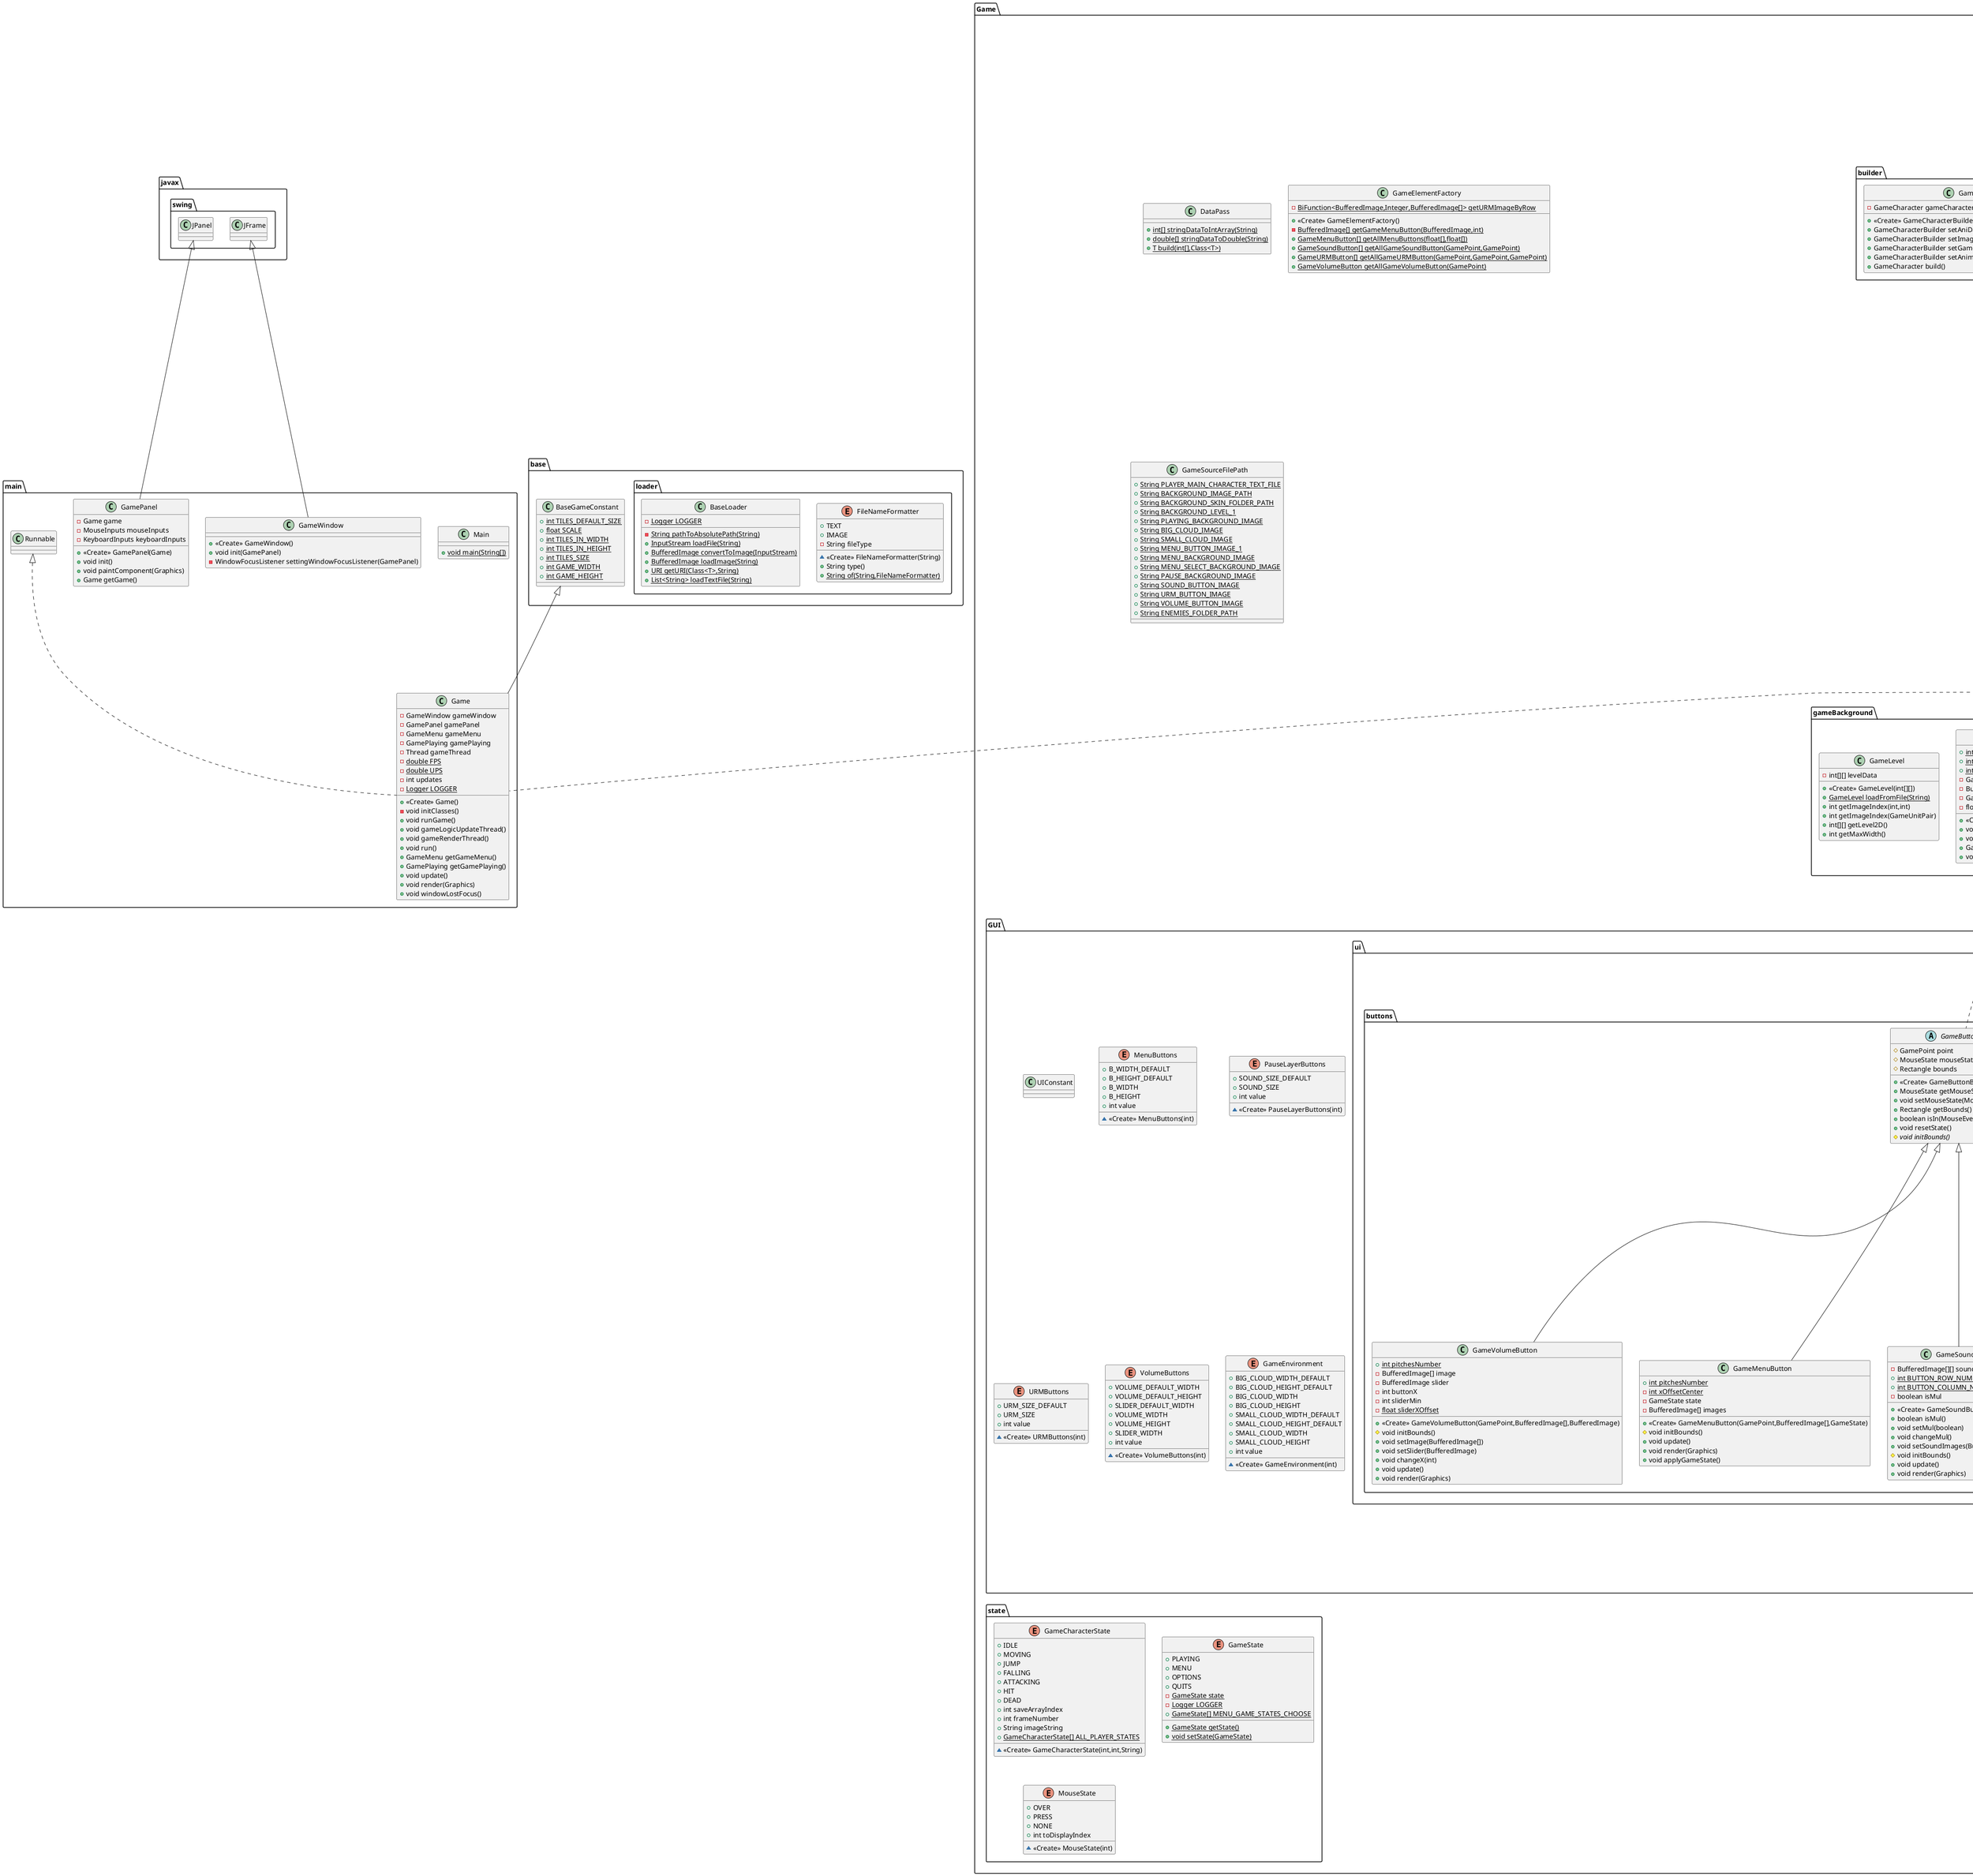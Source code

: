 @startuml
class main.Main {
+ {static} void main(String[])
}
enum base.loader.FileNameFormatter {
+  TEXT
+  IMAGE
- String fileType
~ <<Create>> FileNameFormatter(String)
+ String type()
+ {static} String of(String,FileNameFormatter)
}
class Game.DataPass {
+ {static} int[] stringDataToIntArray(String)
+ {static} double[] stringDataToDouble(String)
+ {static} T build(int[],Class<T>)
}
abstract class Game.GUI.GameStateBase {
# Game game
+ <<Create>> GameStateBase(Game)
+ Game getGame()
+ boolean isIn(MouseEvent,GameMenuButton)
}
class Game.GUI.ui.buttons.GameVolumeButton {
+ {static} int pitchesNumber
- BufferedImage[] image
- BufferedImage slider
- int buttonX
- int sliderMin
- {static} float sliderXOffset
+ <<Create>> GameVolumeButton(GamePoint,BufferedImage[],BufferedImage)
# void initBounds()
+ void setImage(BufferedImage[])
+ void setSlider(BufferedImage)
+ void changeX(int)
+ void update()
+ void render(Graphics)
}
enum Game.gameBase.GameCalculator {
+  ADD
+  SUB
+  MUL
+  DIV
+ {static} GameUnitPair calculate(int,int,GameCalculator,int)
+ {static} GameUnitPair calculate(int,int,GameCalculatorLambda)
}
class Game.Loader.ImageNamePath {
+ {static} String PLAYER_MAIN_CHARACTER
+ {static} String imagePath(String,String)
+ {static} String imagePath(String)
}
class Game.role.GameEnemy {
+ {static} int levelDataID
- {static} float drawXOffset
- {static} GameLevel levelData
- boolean firstUpdate
- GameCharacterABC player
- {static} float walkSpeed
+ <<Create>> GameEnemy()
+ <<Create>> GameEnemy(String,float,float,int)
+ <<Create>> GameEnemy(float,float,BufferedImage[][])
+ {static} void passLevelData(GameLevel)
+ {static} void passOffset(float)
+ void passPlayer(GameCharacterABC)
+ void update()
+ void render(Graphics)
+ void updatePosition()
- void moveX()
- void updateXPos()
- void updateYPos()
+ void setAnimationImage()
+ void setAnimationState()
}
class Game.gameBase.GamePoint {
+ <<Create>> GamePoint()
+ <<Create>> GamePoint(int,int)
+ <<Create>> GamePoint(float,float)
+ <<Create>> GamePoint(GameUnitPair)
+ <<Create>> GamePoint(Point)
+ {static} GamePoint buildGamePoint(int,int)
+ {static} GamePoint buildGamePoint(float,float)
+ {static} GamePoint buildGamePoint(GameUnitPair)
+ {static} GamePoint buildGamePoint(Point)
+ void addToX(float)
+ void subToX(float)
+ void mulToX(float)
+ void divToX(float)
+ void addToY(float)
+ void subToY(float)
+ void mulToY(float)
+ void divToY(float)
+ boolean equals(Object)
+ String toString()
+ {static} double distance(GameUnitPair,GameUnitPair)
+ {static} GamePoint add(GameUnitPair,GameUnitPair)
+ {static} GamePoint sub(GameUnitPair,GameUnitPair)
+ {static} GamePoint mul(GameUnitPair,GameUnitPair)
+ {static} double dot(GameUnitPair,GameUnitPair)
}
interface Game.PLUG.gameMath.GameLambda {
+ T func(T,T)
}
class Game.GUI.ui.GamePauseDisplayLayer {
- BufferedImage backgroundImage
- GamePlaying gamePlaying
- GameUnitPair bgWH
- GamePoint bgPoint
- GameSoundButton musicButton
- GameURMButton menuB
- GameVolumeButton volumeButtons
- List<GameButtonBase> allButtons
+ <<Create>> GamePauseDisplayLayer(GamePlaying)
- void createVolumeButtons()
- void createURMButton()
- void createSoundButton()
- void loadBackground()
+ void update()
+ void render(Graphics)
+ void mouseClicked(MouseEvent)
+ void mousePressed(MouseEvent)
+ void mouseReleased(MouseEvent)
+ void mouseEntered(MouseEvent)
+ void mouseExited(MouseEvent)
+ void mouseDragged(MouseEvent)
+ void mouseMoved(MouseEvent)
+ void keyTyped(KeyEvent)
+ void keyPressed(KeyEvent)
+ void keyReleased(KeyEvent)
}
class Game.GUI.ui.buttons.GameMenuButton {
+ {static} int pitchesNumber
- {static} int xOffsetCenter
- GameState state
- BufferedImage[] images
+ <<Create>> GameMenuButton(GamePoint,BufferedImage[],GameState)
# void initBounds()
+ void update()
+ void render(Graphics)
+ void applyGameState()
}
class Game.Loader.GameElementLoader {
+ GameCharacter gameCharacter()
+ {static} GameCharacter getTestingGameCharacter()
+ {static} GameCharacter getTestingGameCharacter(String)
+ {static} BufferedImage[] loadBackgroundSkinImageFromTextList(String)
+ {static} GameCharacter loadCharacterByPath(String)
+ {static} int[][] loadGameLevelData(String,int,int)
+ {static} ArrayList<GameEnemy> loadGameEnemyData(String,int,int,BufferedImage[][])
}
class main.GameWindow {
+ <<Create>> GameWindow()
+ void init(GamePanel)
- WindowFocusListener settingWindowFocusListener(GamePanel)
}
class Game.GUI.UIConstant {
}
enum Game.GUI.MenuButtons {
+  B_WIDTH_DEFAULT
+  B_HEIGHT_DEFAULT
+  B_WIDTH
+  B_HEIGHT
+ int value
~ <<Create>> MenuButtons(int)
}
enum Game.GUI.PauseLayerButtons {
+  SOUND_SIZE_DEFAULT
+  SOUND_SIZE
+ int value
~ <<Create>> PauseLayerButtons(int)
}
enum Game.GUI.URMButtons {
+  URM_SIZE_DEFAULT
+  URM_SIZE
+ int value
~ <<Create>> URMButtons(int)
}
enum Game.GUI.VolumeButtons {
+  VOLUME_DEFAULT_WIDTH
+  VOLUME_DEFAULT_HEIGHT
+  SLIDER_DEFAULT_WIDTH
+  VOLUME_WIDTH
+  VOLUME_HEIGHT
+  SLIDER_WIDTH
+ int value
~ <<Create>> VolumeButtons(int)
}
class Game.role.GameCharacter {
- {static} Logger LOGGER
- int[][] levelData
- GameLevel level
- float drawXOffset
+ <<Create>> GameCharacter()
+ <<Create>> GameCharacter(AniData,ImageScaleData,GamePlayerSpeedData)
+ void initWithPoint_testing(float,float)
+ void init(float,float)
+ void passOffset(float)
- void updateXPos()
- void updateYPos()
+ void updatePosition()
- void jump()
+ void render(Graphics)
+ void setAnimationImage()
+ void setAnimationState()
+ void setLevelData(int[][])
+ void setLevel(GameLevel)
+ void update()
}
enum Game.state.GameCharacterState {
+  IDLE
+  MOVING
+  JUMP
+  FALLING
+  ATTACKING
+  HIT
+  DEAD
+ int saveArrayIndex
+ int frameNumber
+ String imageString
+ {static} GameCharacterState[] ALL_PLAYER_STATES
~ <<Create>> GameCharacterState(int,int,String)
}
interface Game.PLUG.gameMath.GameCalculatorLambda {
+ int calculate(int)
}
class Game.GUI.ui.buttons.GameSoundButton {
- BufferedImage[][] soundImages
+ {static} int BUTTON_ROW_NUMBER
+ {static} int BUTTON_COLUMN_NUMBER
- boolean isMul
+ <<Create>> GameSoundButton(GamePoint)
+ boolean isMul()
+ void setMul(boolean)
+ void changeMul()
+ void setSoundImages(BufferedImage[][])
# void initBounds()
+ void update()
+ void render(Graphics)
}
class base.BaseGameConstant {
+ {static} int TILES_DEFAULT_SIZE
+ {static} float SCALE
+ {static} int TILES_IN_WIDTH
+ {static} int TILES_IN_HEIGHT
+ {static} int TILES_SIZE
+ {static} int GAME_WIDTH
+ {static} int GAME_HEIGHT
}
interface Game.PLUG.gameDrawer.GameRenderInterface {
+ void render(Graphics)
}
class Game.GUI.GamePlaying {
- {static} Logger LOGGER
- float leftBorder
- float rightBorder
- GameLevelManager gameLevelManager
- GameCharacter player
- GamePauseDisplayLayer gamePauseDisplayLayer
- boolean paused
- float xLevelOffset
- int levelTileWide
- int maxTileOffset
- int maxLevelOffset
- BufferedImage playingBackgroundImage
- int[] smallCloudPosArrayY
- int bigCloudNumber
- GameEnemyManager gameEnemyManager
+ <<Create>> GamePlaying(Game)
+ void setPaused(boolean)
+ void initClass()
+ GameCharacter getPlayer()
+ void windowLostFocus()
+ void update()
- void checkCloseToBorder()
+ void render(Graphics)
- void drawCloud(Graphics)
+ void mouseClicked(MouseEvent)
+ void mousePressed(MouseEvent)
+ void mouseReleased(MouseEvent)
+ void mouseEntered(MouseEvent)
+ void mouseExited(MouseEvent)
+ void mouseDragged(MouseEvent)
+ void mouseMoved(MouseEvent)
- void keyEventToPlayerMove(KeyEvent,boolean)
+ void keyTyped(KeyEvent)
+ void keyPressed(KeyEvent)
+ void keyReleased(KeyEvent)
}
class Game.GUI.ui.buttons.GameURMButton {
+ {static} int pitchesNumber
- BufferedImage[] image
+ <<Create>> GameURMButton(GamePoint,BufferedImage[])
+ void setImage(BufferedImage[])
+ void update()
+ void render(Graphics)
# void initBounds()
}
enum Game.GUI.GameEnvironment {
+  BIG_CLOUD_WIDTH_DEFAULT
+  BIG_CLOUD_HEIGHT_DEFAULT
+  BIG_CLOUD_WIDTH
+  BIG_CLOUD_HEIGHT
+  SMALL_CLOUD_WIDTH_DEFAULT
+  SMALL_CLOUD_HEIGHT_DEFAULT
+  SMALL_CLOUD_WIDTH
+  SMALL_CLOUD_HEIGHT
+ int value
~ <<Create>> GameEnvironment(int)
}
abstract class Game.role.ABC.BasicMoveABC {
+ {static} int HIT_BOX_WIDTH
+ {static} int HIT_BOX_HEIGHT
# GameCharacterState gameCharacterState
# boolean attacking
# GamePoint point
# float playerSpeed
# Direction direction
# int[] dirMove
# Rectangle2D.Float hitBox
# float airSpeed
# float gravity
# float jumpSpeed
# float fallSpeedAfterCollision
# boolean inAir
+ <<Create>> BasicMoveABC()
+ <<Create>> BasicMoveABC(GameCharacterState,GamePoint,Direction,boolean)
+ {abstract}void updatePosition()
# void initHitBox(GamePoint,int,int)
# void initHitBox()
# void updateHitBox()
+ Rectangle2D.Float getHitBox()
# void drawHitBox(Graphics,float)
# void resetInAir()
+ void setX(float)
+ void setY(float)
+ GamePoint getGamePoint()
+ void setXY(float,float)
# void setPlayerSpeed(float)
+ void setAttacking(boolean)
+ void setCharacterState(GameCharacterState)
+ void stopDirection()
+ void setDirection(Direction,boolean)
+ void setJump(boolean)
}
class logic.input.KeyboardInputs {
- Game game
+ <<Create>> KeyboardInputs(Game)
+ void keyTyped(KeyEvent)
+ void keyPressed(KeyEvent)
+ void keyReleased(KeyEvent)
}
class main.Game {
- GameWindow gameWindow
- GamePanel gamePanel
- GameMenu gameMenu
- GamePlaying gamePlaying
- Thread gameThread
- {static} double FPS
- {static} double UPS
- int updates
- {static} Logger LOGGER
+ <<Create>> Game()
- void initClasses()
+ void runGame()
+ void gameLogicUpdateThread()
+ void gameRenderThread()
+ void run()
+ GameMenu getGameMenu()
+ GamePlaying getGamePlaying()
+ void update()
+ void render(Graphics)
+ void windowLostFocus()
}
enum logic.input.Direction {
+  UP
+  DOWN
+  LEFT
+  RIGHT
+  NONE
+ String cmd
+ int index
~ <<Create>> Direction(String,int)
+ boolean isMoving()
}
class Game.gameBackground.GameEnemyManager {
- {static} Logger LOGGER
- GamePlaying gamePlaying
- BufferedImage[][] enemyImage
- List<GameEnemy> enemyArr
- GameCharacterABC player
+ <<Create>> GameEnemyManager(GamePlaying)
- void loadEnemyImage()
- void addEnemies()
+ {static} void passOffset(float)
+ {static} void passLevelData(GameLevel)
+ void passPlayer(GameCharacterABC)
+ void update()
+ void render(Graphics)
}
abstract class Game.GUI.ui.buttons.GameButtonBase {
# GamePoint point
# MouseState mouseState
# Rectangle bounds
+ <<Create>> GameButtonBase(GamePoint)
+ MouseState getMouseState()
+ void setMouseState(MouseState)
+ Rectangle getBounds()
+ boolean isIn(MouseEvent)
+ void resetState()
# {abstract}void initBounds()
}
class Game.GameElementFactory {
- {static} BiFunction<BufferedImage,Integer,BufferedImage[]> getURMImageByRow
+ <<Create>> GameElementFactory()
- {static} BufferedImage[] getGameMenuButton(BufferedImage,int)
+ {static} GameMenuButton[] getAllMenuButtons(float[],float[])
+ {static} GameSoundButton[] getAllGameSoundButton(GamePoint,GamePoint)
+ {static} GameURMButton[] getAllGameURMButton(GamePoint,GamePoint,GamePoint)
+ {static} GameVolumeButton getAllGameVolumeButton(GamePoint)
}
enum Game.role.GameEnemyType {
+  ENEMY_TYPE_1
}
abstract class Game.role.ABC.GameEnemyABC {
- int enemyType
# {static} float ATTACK_DISTANCE
# {static} float SEE_DISTANCE
+ <<Create>> GameEnemyABC()
+ <<Create>> GameEnemyABC(int)
+ <<Create>> GameEnemyABC(AniData,ImageScaleData,GamePlayerSpeedData,int)
+ int getEnemyType()
+ void setEnemyType(int)
+ void update()
+ int getAniIndex()
# void newEnemyState(GameCharacterState)
+ GameCharacterState getEnemyState()
# void changeDirection()
# void turnTowardsPlayer(GameCharacterABC)
# boolean isPlayerInRange(GameCharacterABC)
# boolean isPlayerCloseForAttack(GameCharacterABC)
# boolean canSeePlayer(GameLevel,GameCharacterABC)
# void updateAnimationTick()
}
class logic.Controller.GameHelpMethods {
- {static} boolean outOfWindow(float,float,float)
- {static} boolean IsSolid(float,float,GameLevel)
+ {static} boolean IsTileSolid(float,float,GameLevel,boolean)
+ {static} boolean canMoveHere(GamePoint,float,float,GameLevel)
+ {static} boolean isOnTheFloor(GamePoint,float,float,GameLevel)
+ {static} boolean isFloor(GamePoint,float,float,GameLevel)
+ {static} boolean isAllTileWalkable(int,int,GameLevel,int)
+ {static} boolean isSightClear(GameLevel,GameCharacterABC,GameCharacterABC)
}
class logic.input.MouseInputs {
- Game game
+ <<Create>> MouseInputs(Game)
+ void mouseDragged(MouseEvent)
+ void mouseMoved(MouseEvent)
+ void mouseClicked(MouseEvent)
+ void mousePressed(MouseEvent)
+ void mouseReleased(MouseEvent)
+ void mouseEntered(MouseEvent)
+ void mouseExited(MouseEvent)
}
enum Game.state.GameState {
+  PLAYING
+  MENU
+  OPTIONS
+  QUITS
- {static} GameState state
- {static} Logger LOGGER
+ {static} GameState[] MENU_GAME_STATES_CHOOSE
+ {static} GameState getState()
+ {static} void setState(GameState)
}
class Game.GameSourceFilePath {
+ {static} String PLAYER_MAIN_CHARACTER_TEXT_FILE
+ {static} String BACKGROUND_IMAGE_PATH
+ {static} String BACKGROUND_SKIN_FOLDER_PATH
+ {static} String BACKGROUND_LEVEL_1
+ {static} String PLAYING_BACKGROUND_IMAGE
+ {static} String BIG_CLOUD_IMAGE
+ {static} String SMALL_CLOUD_IMAGE
+ {static} String MENU_BUTTON_IMAGE_1
+ {static} String MENU_BACKGROUND_IMAGE
+ {static} String MENU_SELECT_BACKGROUND_IMAGE
+ {static} String PAUSE_BACKGROUND_IMAGE
+ {static} String SOUND_BUTTON_IMAGE
+ {static} String URM_BUTTON_IMAGE
+ {static} String VOLUME_BUTTON_IMAGE
+ {static} String ENEMIES_FOLDER_PATH
}
class Game.gameBackground.GameLevelManager {
+ {static} int HEIGHT_BLOCK_NUM
+ {static} int WIDTH_BLOCK_NUM
+ {static} int PIXEL
- Game game
- BufferedImage[] bgMapImage
- GameLevel gameLevel1
- float drawXOffset
+ <<Create>> GameLevelManager(Game)
+ void passOffset(float)
+ void render(Graphics)
+ GameLevel getGameLevel()
+ void update()
}
interface Game.PLUG.gameDrawer.GameUpdateInterface {
+ void update()
}
class Game.Loader.ImageLoader {
- {static} BiFunction<String,Integer,BufferedImage> loadImageLambda
+ {static} BufferedImage loadImage(String,String)
+ {static} BufferedImage loadImage(String)
- {static} BufferedImage[] loadCharacterImageByState(String,GameCharacterState)
+ {static} BufferedImage[][] loadCharacterImage(String,int,int)
+ {static} BufferedImage[] loadBackgroundImage(String,int,int,int)
}
interface Game.PLUG.gameDrawer.GameRenderOffsetPass {
~ void passOffset(float)
}
class main.GamePanel {
- Game game
- MouseInputs mouseInputs
- KeyboardInputs keyboardInputs
+ <<Create>> GamePanel(Game)
+ void init()
+ void paintComponent(Graphics)
+ Game getGame()
}
class Game.gameBackground.GameLevel {
- int[][] levelData
+ <<Create>> GameLevel(int[][])
+ {static} GameLevel loadFromFile(String)
+ int getImageIndex(int,int)
+ int getImageIndex(GameUnitPair)
+ int[][] getLevel2D()
+ int getMaxWidth()
}
class Game.GUI.GameMenu {
- {static} int MENU_BUTTON_NUMBER
- GameMenuButton[] buttons
- BufferedImage backgroundImage
- GameUnitPair menuWH
- GamePoint menuBgPoint
- {static} float[] xMenuArray
- {static} float[] yMenuArray
+ <<Create>> GameMenu(Game)
- void loadGameMenuSelectBackgroundImage()
- void loadGameMenuBackgroundImage()
- void loadGameMenuButton()
+ void render(Graphics)
+ void update()
+ void mouseClicked(MouseEvent)
+ void mousePressed(MouseEvent)
+ void mouseReleased(MouseEvent)
- void resetButtons()
+ void mouseEntered(MouseEvent)
+ void mouseExited(MouseEvent)
+ void mouseDragged(MouseEvent)
+ void mouseMoved(MouseEvent)
+ void keyTyped(KeyEvent)
+ void keyPressed(KeyEvent)
+ void keyReleased(KeyEvent)
}
class Game.gameBase.GameUnitPair {
+ float x
+ <<Create>> GameUnitPair()
+ <<Create>> GameUnitPair(int,int)
+ <<Create>> GameUnitPair(float,float)
+ <<Create>> GameUnitPair(Point)
+ <<Create>> GameUnitPair(GameUnitPair)
+ {static} GameUnitPair buildGameUnitPair(int,int)
+ {static} GameUnitPair buildGameUnitPair(float,float)
+ {static} GameUnitPair buildGameUnitPair(Point)
+ GameUnitPair getPoint()
+ Point toIntPoint()
+ void setAll(float,float)
+ GameUnitPair getSizePoint()
+ void copy(GameUnitPair)
+ void copy(Point)
+ GameUnitPair add(float)
+ GameUnitPair sub(float)
+ GameUnitPair mul(float)
+ GameUnitPair div(float)
+ void setX(float)
+ void setY(float)
+ float getX()
+ float getY()
+ int getIntX()
+ int getIntY()
+ void setW(float)
+ void setH(float)
+ float getW()
+ float getH()
+ int getIntW()
+ int getIntH()
}
class Game.builder.GameCharacterBuilder {
- GameCharacter gameCharacter
+ <<Create>> GameCharacterBuilder()
+ GameCharacterBuilder setAniData(AniData)
+ GameCharacterBuilder setImageScale(ImageScaleData)
+ GameCharacterBuilder setGamePlayerSpeedData(GamePlayerSpeedData)
+ GameCharacterBuilder setAnimationImage(String,int,int)
+ GameCharacter build()
}
class base.loader.BaseLoader {
- {static} Logger LOGGER
- {static} String pathToAbsolutePath(String)
+ {static} InputStream loadFile(String)
+ {static} BufferedImage convertToImage(InputStream)
+ {static} BufferedImage loadImage(String)
+ {static} URI getURI(Class<T>,String)
+ {static} List<String> loadTextFile(String)
}
enum Game.state.MouseState {
+  OVER
+  PRESS
+  NONE
+ int toDisplayIndex
~ <<Create>> MouseState(int)
}
interface Game.PLUG.GameStateMethod {
}
interface Game.PLUG.gameDrawer.GameAnimatedDrawer {
}
abstract class Game.role.ABC.GameCharacterABC {
# BufferedImage[][] animations
# int aniTick
# int imgScaleX
+ <<Create>> GameCharacterABC()
+ <<Create>> GameCharacterABC(AniData,ImageScaleData,GamePlayerSpeedData)
+ void setAniThing(AniData)
+ void setImageScale(ImageScaleData)
+ void setGamePlayerSpeedData(GamePlayerSpeedData)
+ void setAnimation(BufferedImage[][])
+ void setAnimationImage(String)
# void resetAniTick()
# void updateAnimationTick()
+ BufferedImage getAnimationImage(GameCharacterState,int)
- int scaleFunction(int)
+ GameUnitPair getImageScalePoint(BufferedImage)
+ {abstract}void setAnimationImage()
+ {abstract}void setAnimationState()
}


Game.GUI.ui.buttons.GameButtonBase <|-- Game.GUI.ui.buttons.GameVolumeButton
Game.role.ABC.GameEnemyABC <|-- Game.role.GameEnemy
Game.gameBase.GameUnitPair <|-- Game.gameBase.GamePoint
Game.PLUG.GameStateMethod <|.. Game.GUI.ui.GamePauseDisplayLayer
Game.GUI.ui.buttons.GameButtonBase <|-- Game.GUI.ui.buttons.GameMenuButton
javax.swing.JFrame <|-- main.GameWindow
Game.PLUG.gameDrawer.GameAnimatedDrawer <|.. Game.role.GameCharacter
Game.PLUG.gameDrawer.GameRenderOffsetPass <|.. Game.role.GameCharacter
Game.role.ABC.GameCharacterABC <|-- Game.role.GameCharacter
Game.GUI.ui.buttons.GameButtonBase <|-- Game.GUI.ui.buttons.GameSoundButton
Game.PLUG.GameStateMethod <|.. Game.GUI.GamePlaying
Game.GUI.GameStateBase <|-- Game.GUI.GamePlaying
Game.GUI.ui.buttons.GameButtonBase <|-- Game.GUI.ui.buttons.GameURMButton
java.awt.event.KeyListener <|.. logic.input.KeyboardInputs
main.Runnable <|.. main.Game
Game.PLUG.gameDrawer.GameAnimatedDrawer <|.. main.Game
base.BaseGameConstant <|-- main.Game
Game.PLUG.gameDrawer.GameAnimatedDrawer <|.. Game.gameBackground.GameEnemyManager
Game.PLUG.gameDrawer.GameAnimatedDrawer <|.. Game.GUI.ui.buttons.GameButtonBase
Game.PLUG.gameDrawer.GameAnimatedDrawer <|.. Game.role.ABC.GameEnemyABC
Game.role.ABC.GameCharacterABC <|-- Game.role.ABC.GameEnemyABC
java.awt.event.MouseListener <|.. logic.input.MouseInputs
java.awt.event.MouseMotionListener <|.. logic.input.MouseInputs
Game.PLUG.gameDrawer.GameAnimatedDrawer <|.. Game.gameBackground.GameLevelManager
Game.PLUG.gameDrawer.GameRenderOffsetPass <|.. Game.gameBackground.GameLevelManager
javax.swing.JPanel <|-- main.GamePanel
Game.PLUG.GameStateMethod <|.. Game.GUI.GameMenu
Game.GUI.GameStateBase <|-- Game.GUI.GameMenu
Game.PLUG.gameDrawer.GameAnimatedDrawer <|-- Game.PLUG.GameStateMethod
java.awt.event.MouseListener <|-- Game.PLUG.GameStateMethod
java.awt.event.MouseMotionListener <|-- Game.PLUG.GameStateMethod
java.awt.event.KeyListener <|-- Game.PLUG.GameStateMethod
Game.PLUG.gameDrawer.GameUpdateInterface <|-- Game.PLUG.gameDrawer.GameAnimatedDrawer
Game.PLUG.gameDrawer.GameRenderInterface <|-- Game.PLUG.gameDrawer.GameAnimatedDrawer
Game.role.ABC.BasicMoveABC <|-- Game.role.ABC.GameCharacterABC
@enduml